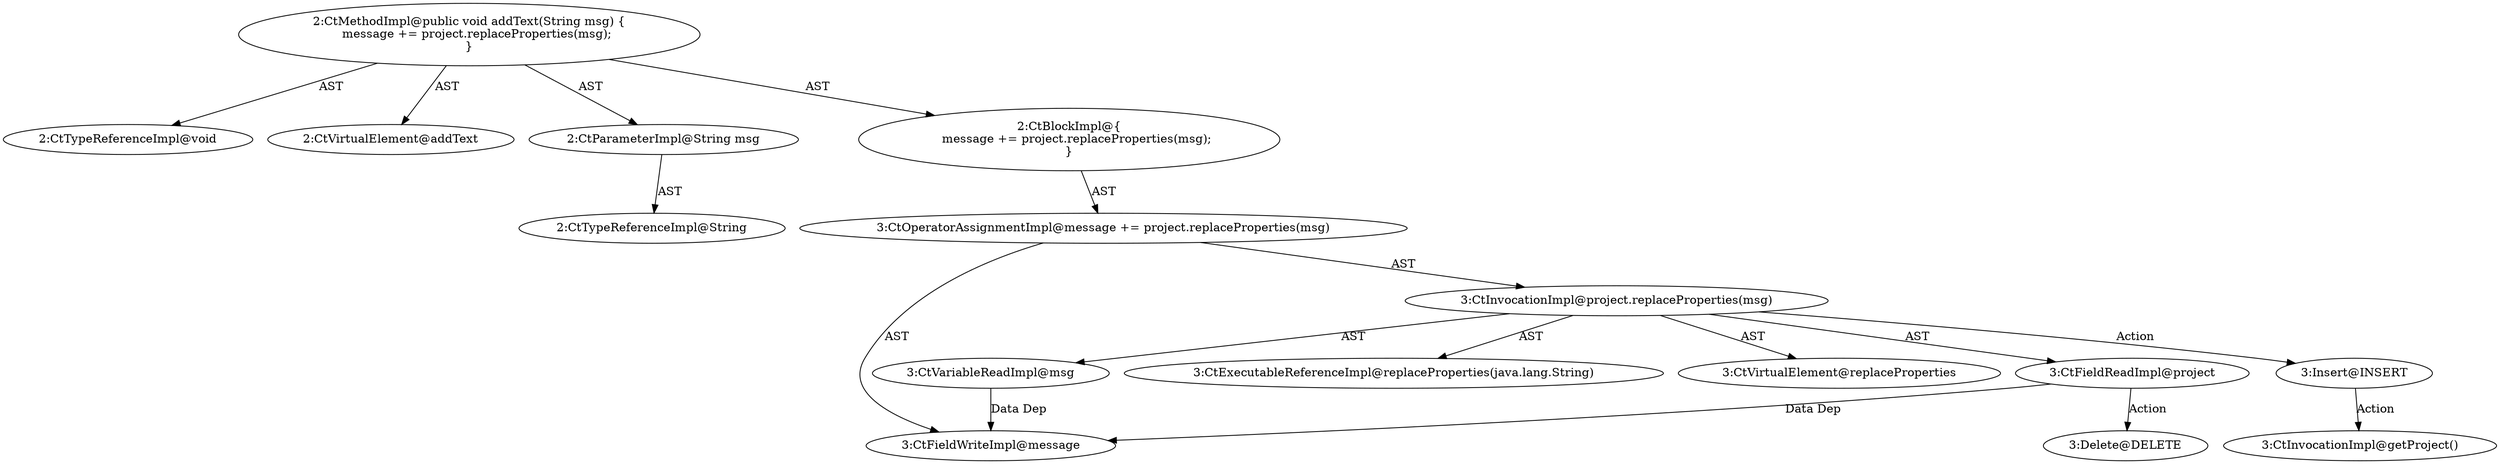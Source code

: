 digraph "addText#?,String" {
0 [label="2:CtTypeReferenceImpl@void" shape=ellipse]
1 [label="2:CtVirtualElement@addText" shape=ellipse]
2 [label="2:CtParameterImpl@String msg" shape=ellipse]
3 [label="2:CtTypeReferenceImpl@String" shape=ellipse]
4 [label="3:CtFieldWriteImpl@message" shape=ellipse]
5 [label="3:CtExecutableReferenceImpl@replaceProperties(java.lang.String)" shape=ellipse]
6 [label="3:CtVirtualElement@replaceProperties" shape=ellipse]
7 [label="3:CtFieldReadImpl@project" shape=ellipse]
8 [label="3:CtVariableReadImpl@msg" shape=ellipse]
9 [label="3:CtInvocationImpl@project.replaceProperties(msg)" shape=ellipse]
10 [label="3:CtOperatorAssignmentImpl@message += project.replaceProperties(msg)" shape=ellipse]
11 [label="2:CtBlockImpl@\{
    message += project.replaceProperties(msg);
\}" shape=ellipse]
12 [label="2:CtMethodImpl@public void addText(String msg) \{
    message += project.replaceProperties(msg);
\}" shape=ellipse]
13 [label="3:Delete@DELETE" shape=ellipse]
14 [label="3:Insert@INSERT" shape=ellipse]
15 [label="3:CtInvocationImpl@getProject()" shape=ellipse]
2 -> 3 [label="AST"];
7 -> 4 [label="Data Dep"];
7 -> 13 [label="Action"];
8 -> 4 [label="Data Dep"];
9 -> 6 [label="AST"];
9 -> 7 [label="AST"];
9 -> 5 [label="AST"];
9 -> 8 [label="AST"];
9 -> 14 [label="Action"];
10 -> 4 [label="AST"];
10 -> 9 [label="AST"];
11 -> 10 [label="AST"];
12 -> 1 [label="AST"];
12 -> 0 [label="AST"];
12 -> 2 [label="AST"];
12 -> 11 [label="AST"];
14 -> 15 [label="Action"];
}